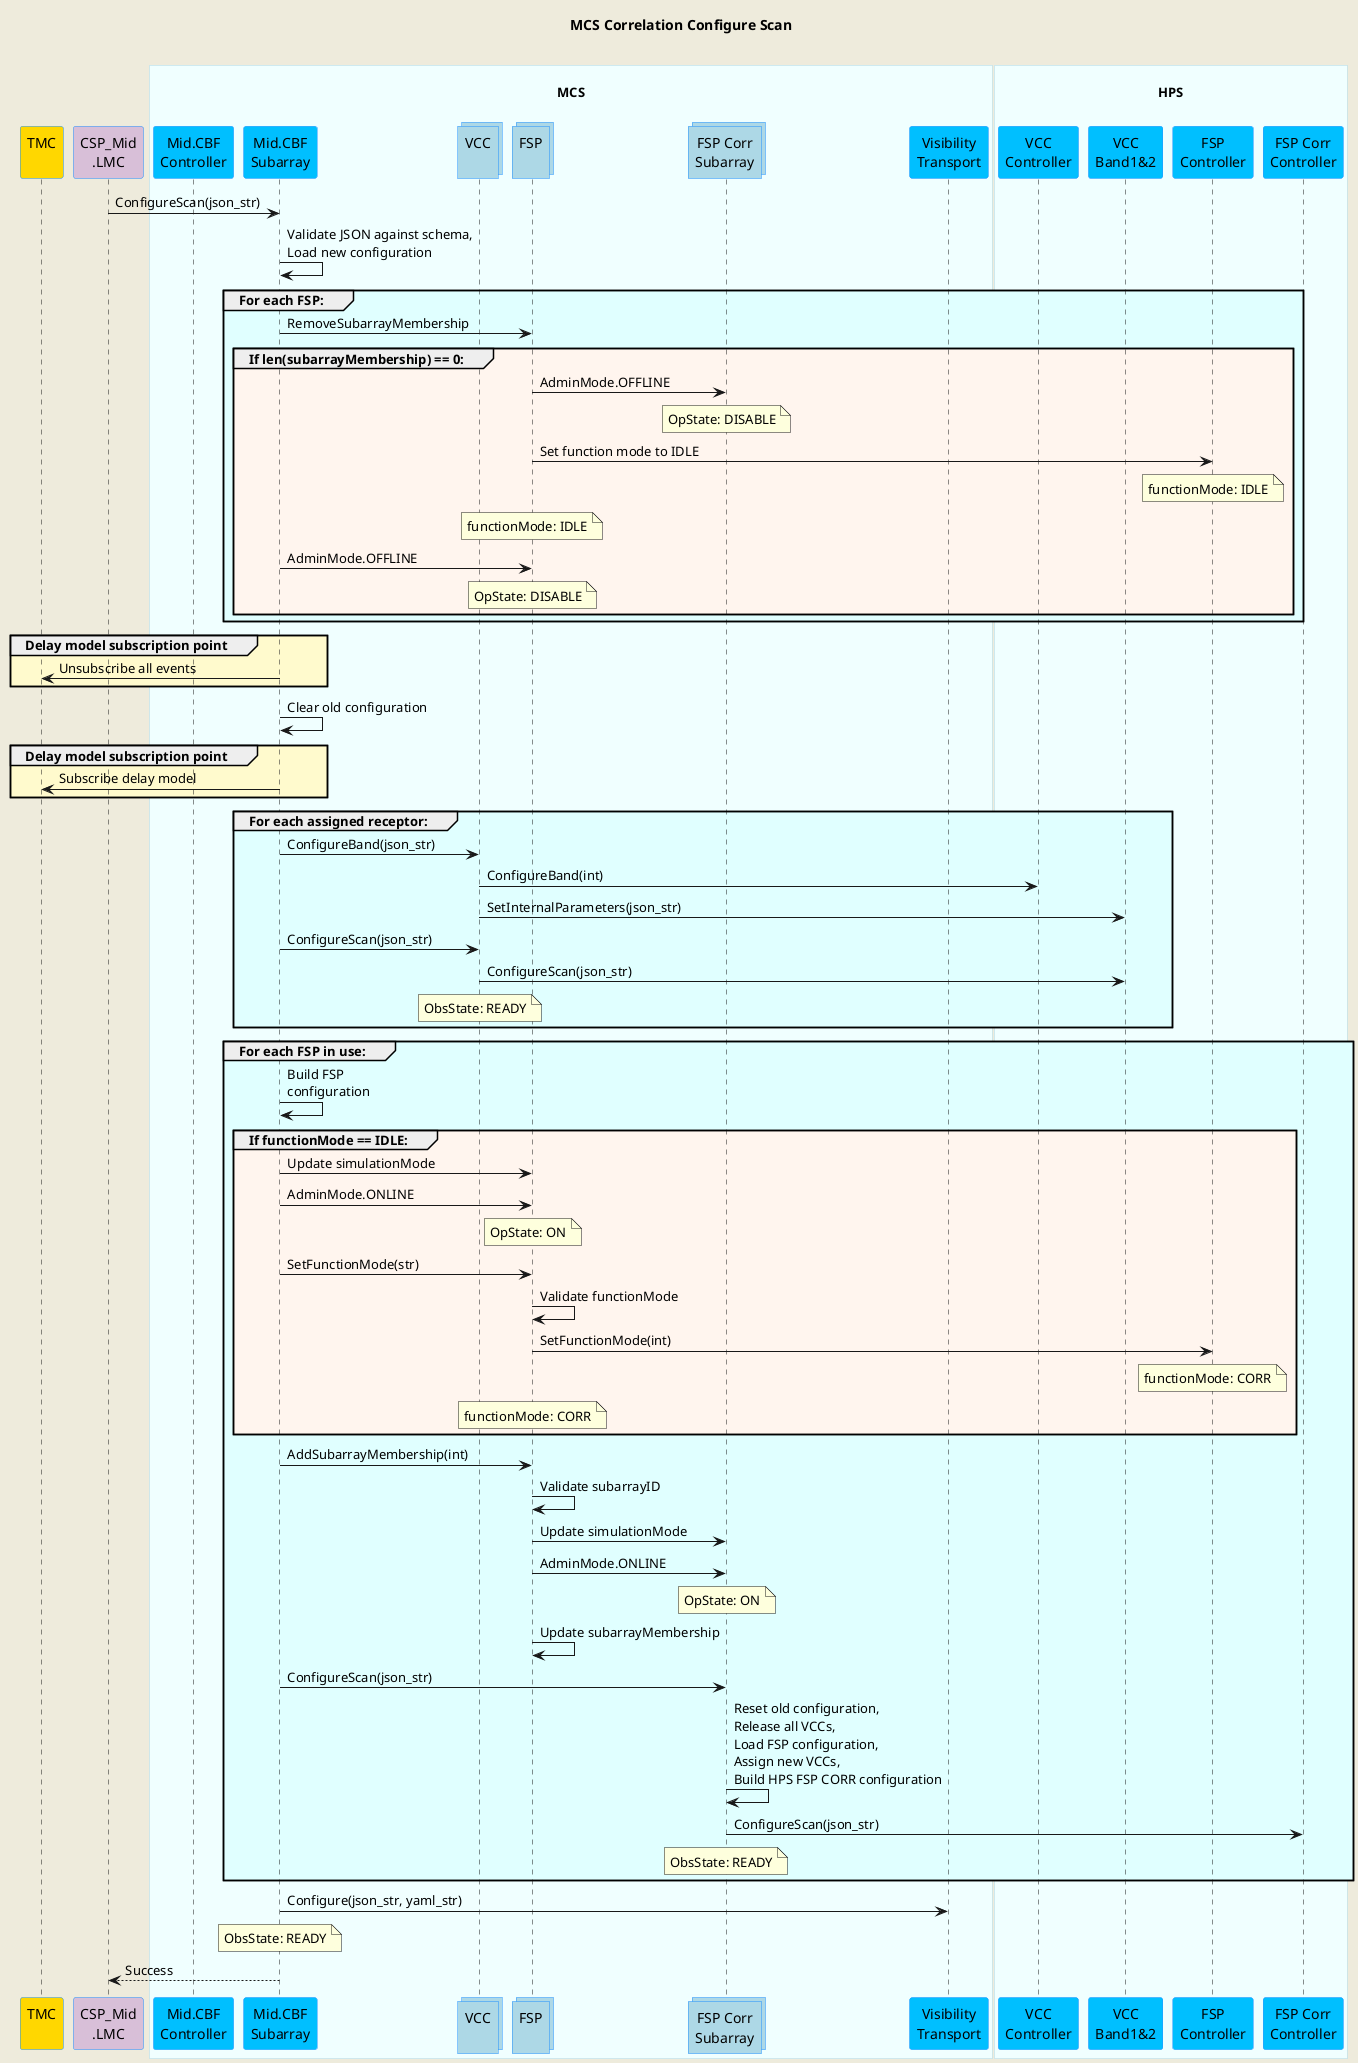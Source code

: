@startuml
'https://plantuml.com/sequence-diagram

skinparam backgroundColor #EEEBDC
skinparam sequence {
    ParticipantBorderColor DodgerBlue
    ParticipantBackgroundColor DeepSkyBlue
    ActorBorderColor DarkGreen
    ActorBackgroundColor Green
    BoxBorderColor LightBlue
    BoxBackgroundColor #F0FFFF
}
skinparam collections {
    BackGroundColor LightBlue
    BorderColor DodgerBlue
}

title MCS Correlation Configure Scan\n

participant "TMC\n" as tmc #Gold
participant "CSP_Mid\n.LMC" as lmc #Thistle
box "\nMCS\n"
    participant "Mid.CBF\nController" as controller
    participant "Mid.CBF\nSubarray" as subarray
    collections "VCC\n" as vcc
    collections "FSP\n" as fsp
    collections "FSP Corr\nSubarray" as fspcorr
    participant "Visibility\nTransport" as vis_trans
end box
box "\nHPS\n" 
    participant "VCC\nController" as vcc_cont
    participant "VCC\nBand1&2" as vcc_band
    participant "FSP\nController" as fsp_cont
    participant "FSP Corr\nController" as fspcorr_cont
end box

lmc         -> subarray     : ConfigureScan(json_str)
subarray    -> subarray     : Validate JSON against schema,\nLoad new configuration

group #LightCyan For each FSP:
    subarray    -> fsp          : RemoveSubarrayMembership
    group #SeaShell If len(subarrayMembership) == 0:
        fsp         -> fspcorr      : AdminMode.OFFLINE
        note over fspcorr           : OpState: DISABLE
        fsp         -> fsp_cont     : Set function mode to IDLE
        note over fsp_cont          : functionMode: IDLE
        note over fsp               : functionMode: IDLE
        subarray    -> fsp          : AdminMode.OFFLINE
        note over fsp             : OpState: DISABLE
    end group
end group

group #LemonChiffon Delay model subscription point
    subarray    -> tmc          : Unsubscribe all events
end group

subarray    -> subarray     : Clear old configuration

group #LemonChiffon Delay model subscription point
    subarray    -> tmc          : Subscribe delay model
end group

group #LightCyan For each assigned receptor:
    subarray    -> vcc          : ConfigureBand(json_str)
    vcc         -> vcc_cont     : ConfigureBand(int)
    vcc         -> vcc_band     : SetInternalParameters(json_str)
    subarray    -> vcc          : ConfigureScan(json_str)
    vcc         -> vcc_band     : ConfigureScan(json_str)
    note over vcc               : ObsState: READY
end group

group #LightCyan For each FSP in use:
    subarray    -> subarray     : Build FSP\nconfiguration

    group #SeaShell If functionMode == IDLE:
        subarray    -> fsp          : Update simulationMode
        subarray    -> fsp          : AdminMode.ONLINE
        note over fsp               : OpState: ON
        subarray    -> fsp          : SetFunctionMode(str)
        fsp         -> fsp          : Validate functionMode
        fsp         -> fsp_cont     : SetFunctionMode(int)
        note over fsp_cont          : functionMode: CORR
        note over fsp               : functionMode: CORR 
    end group

    subarray    -> fsp          : AddSubarrayMembership(int)
    fsp         -> fsp          : Validate subarrayID
    fsp         -> fspcorr      : Update simulationMode
    fsp         -> fspcorr      : AdminMode.ONLINE
    note over fspcorr           : OpState: ON
    fsp         -> fsp          : Update subarrayMembership

    subarray    -> fspcorr      : ConfigureScan(json_str)
    fspcorr     -> fspcorr      : Reset old configuration,\nRelease all VCCs,\nLoad FSP configuration,\nAssign new VCCs,\nBuild HPS FSP CORR configuration
    fspcorr     -> fspcorr_cont : ConfigureScan(json_str)
    note over fspcorr           : ObsState: READY
end group

subarray    -> vis_trans    : Configure(json_str, yaml_str)

note over subarray          : ObsState: READY
lmc        <-- subarray     : Success

@enduml
